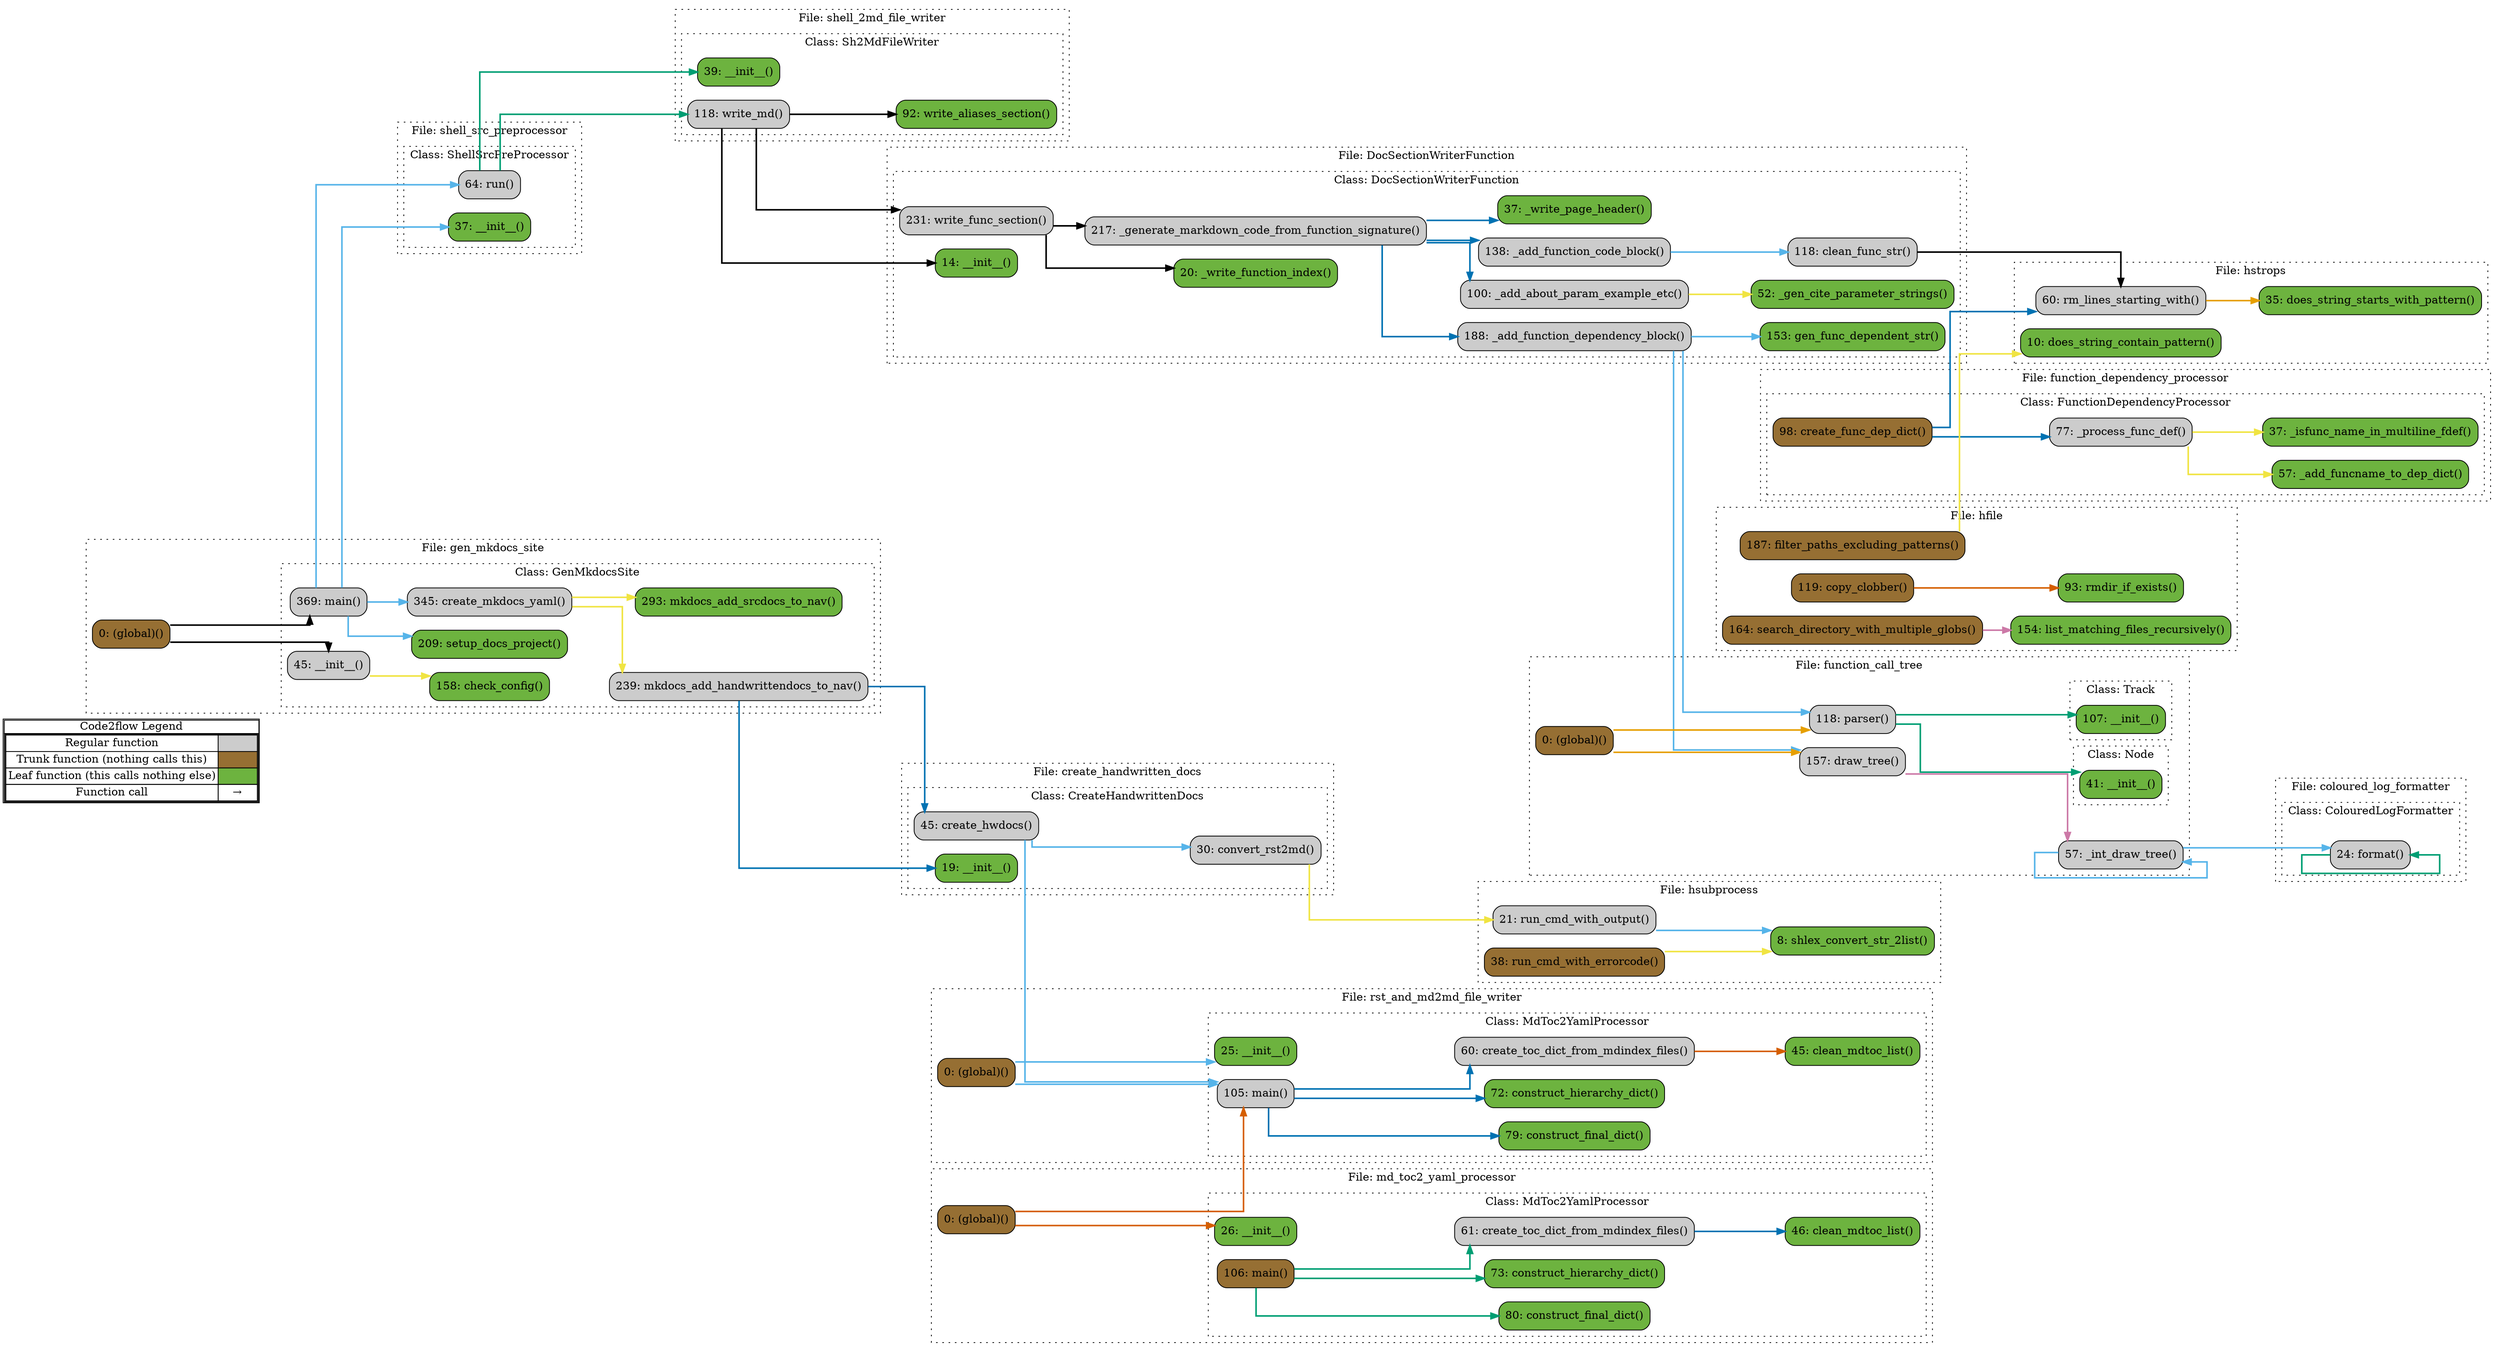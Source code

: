 digraph G {
concentrate=true;
splines="ortho";
rankdir="LR";
subgraph legend{
    rank = min;
    label = "legend";
    Legend [shape=none, margin=0, label = <
        <table cellspacing="0" cellpadding="0" border="1"><tr><td>Code2flow Legend</td></tr><tr><td>
        <table cellspacing="0">
        <tr><td>Regular function</td><td width="50px" bgcolor='#cccccc'></td></tr>
        <tr><td>Trunk function (nothing calls this)</td><td bgcolor='#966F33'></td></tr>
        <tr><td>Leaf function (this calls nothing else)</td><td bgcolor='#6db33f'></td></tr>
        <tr><td>Function call</td><td><font color='black'>&#8594;</font></td></tr>
        </table></td></tr></table>
        >];
}node_8eb8517d [label="14: __init__()" name="DocSectionWriterFunction::DocSectionWriterFunction.__init__" shape="rect" style="rounded,filled" fillcolor="#6db33f" ];
node_9582d9fc [label="100: _add_about_param_example_etc()" name="DocSectionWriterFunction::DocSectionWriterFunction._add_about_param_example_etc" shape="rect" style="rounded,filled" fillcolor="#cccccc" ];
node_2dd4241a [label="138: _add_function_code_block()" name="DocSectionWriterFunction::DocSectionWriterFunction._add_function_code_block" shape="rect" style="rounded,filled" fillcolor="#cccccc" ];
node_2f1a0d42 [label="188: _add_function_dependency_block()" name="DocSectionWriterFunction::DocSectionWriterFunction._add_function_dependency_block" shape="rect" style="rounded,filled" fillcolor="#cccccc" ];
node_980002c5 [label="52: _gen_cite_parameter_strings()" name="DocSectionWriterFunction::DocSectionWriterFunction._gen_cite_parameter_strings" shape="rect" style="rounded,filled" fillcolor="#6db33f" ];
node_5a457fbd [label="217: _generate_markdown_code_from_function_signature()" name="DocSectionWriterFunction::DocSectionWriterFunction._generate_markdown_code_from_function_signature" shape="rect" style="rounded,filled" fillcolor="#cccccc" ];
node_db2ac214 [label="20: _write_function_index()" name="DocSectionWriterFunction::DocSectionWriterFunction._write_function_index" shape="rect" style="rounded,filled" fillcolor="#6db33f" ];
node_176a33e3 [label="37: _write_page_header()" name="DocSectionWriterFunction::DocSectionWriterFunction._write_page_header" shape="rect" style="rounded,filled" fillcolor="#6db33f" ];
node_2e68e3b0 [label="118: clean_func_str()" name="DocSectionWriterFunction::DocSectionWriterFunction.clean_func_str" shape="rect" style="rounded,filled" fillcolor="#cccccc" ];
node_9ee0acca [label="153: gen_func_dependent_str()" name="DocSectionWriterFunction::DocSectionWriterFunction.gen_func_dependent_str" shape="rect" style="rounded,filled" fillcolor="#6db33f" ];
node_31b4ffd8 [label="231: write_func_section()" name="DocSectionWriterFunction::DocSectionWriterFunction.write_func_section" shape="rect" style="rounded,filled" fillcolor="#cccccc" ];
node_3c9fd59b [label="24: format()" name="coloured_log_formatter::ColouredLogFormatter.format" shape="rect" style="rounded,filled" fillcolor="#cccccc" ];
node_50583b22 [label="19: __init__()" name="create_handwritten_docs::CreateHandwrittenDocs.__init__" shape="rect" style="rounded,filled" fillcolor="#6db33f" ];
node_97ed3734 [label="30: convert_rst2md()" name="create_handwritten_docs::CreateHandwrittenDocs.convert_rst2md" shape="rect" style="rounded,filled" fillcolor="#cccccc" ];
node_977134a2 [label="45: create_hwdocs()" name="create_handwritten_docs::CreateHandwrittenDocs.create_hwdocs" shape="rect" style="rounded,filled" fillcolor="#cccccc" ];
node_9eee4ce9 [label="0: (global)()" name="function_call_tree::(global)" shape="rect" style="rounded,filled" fillcolor="#966F33" ];
node_32315557 [label="41: __init__()" name="function_call_tree::Node.__init__" shape="rect" style="rounded,filled" fillcolor="#6db33f" ];
node_35d0c5df [label="107: __init__()" name="function_call_tree::Track.__init__" shape="rect" style="rounded,filled" fillcolor="#6db33f" ];
node_ccc1c192 [label="57: _int_draw_tree()" name="function_call_tree::_int_draw_tree" shape="rect" style="rounded,filled" fillcolor="#cccccc" ];
node_d3fb7c17 [label="157: draw_tree()" name="function_call_tree::draw_tree" shape="rect" style="rounded,filled" fillcolor="#cccccc" ];
node_91adbb33 [label="118: parser()" name="function_call_tree::parser" shape="rect" style="rounded,filled" fillcolor="#cccccc" ];
node_205110c3 [label="57: _add_funcname_to_dep_dict()" name="function_dependency_processor::FunctionDependencyProcessor._add_funcname_to_dep_dict" shape="rect" style="rounded,filled" fillcolor="#6db33f" ];
node_1295ca93 [label="37: _isfunc_name_in_multiline_fdef()" name="function_dependency_processor::FunctionDependencyProcessor._isfunc_name_in_multiline_fdef" shape="rect" style="rounded,filled" fillcolor="#6db33f" ];
node_9ce0459c [label="77: _process_func_def()" name="function_dependency_processor::FunctionDependencyProcessor._process_func_def" shape="rect" style="rounded,filled" fillcolor="#cccccc" ];
node_fe2e47d5 [label="98: create_func_dep_dict()" name="function_dependency_processor::FunctionDependencyProcessor.create_func_dep_dict" shape="rect" style="rounded,filled" fillcolor="#966F33" ];
node_18c39b08 [label="0: (global)()" name="gen_mkdocs_site::(global)" shape="rect" style="rounded,filled" fillcolor="#966F33" ];
node_bae44ff4 [label="45: __init__()" name="gen_mkdocs_site::GenMkdocsSite.__init__" shape="rect" style="rounded,filled" fillcolor="#cccccc" ];
node_e7125f1c [label="158: check_config()" name="gen_mkdocs_site::GenMkdocsSite.check_config" shape="rect" style="rounded,filled" fillcolor="#6db33f" ];
node_d34a369c [label="345: create_mkdocs_yaml()" name="gen_mkdocs_site::GenMkdocsSite.create_mkdocs_yaml" shape="rect" style="rounded,filled" fillcolor="#cccccc" ];
node_32635f22 [label="369: main()" name="gen_mkdocs_site::GenMkdocsSite.main" shape="rect" style="rounded,filled" fillcolor="#cccccc" ];
node_e83872d5 [label="239: mkdocs_add_handwrittendocs_to_nav()" name="gen_mkdocs_site::GenMkdocsSite.mkdocs_add_handwrittendocs_to_nav" shape="rect" style="rounded,filled" fillcolor="#cccccc" ];
node_32a14ee7 [label="293: mkdocs_add_srcdocs_to_nav()" name="gen_mkdocs_site::GenMkdocsSite.mkdocs_add_srcdocs_to_nav" shape="rect" style="rounded,filled" fillcolor="#6db33f" ];
node_d0e7c72d [label="209: setup_docs_project()" name="gen_mkdocs_site::GenMkdocsSite.setup_docs_project" shape="rect" style="rounded,filled" fillcolor="#6db33f" ];
node_fc061ed6 [label="119: copy_clobber()" name="hfile::copy_clobber" shape="rect" style="rounded,filled" fillcolor="#966F33" ];
node_68ad9f0c [label="187: filter_paths_excluding_patterns()" name="hfile::filter_paths_excluding_patterns" shape="rect" style="rounded,filled" fillcolor="#966F33" ];
node_753d62e0 [label="154: list_matching_files_recursively()" name="hfile::list_matching_files_recursively" shape="rect" style="rounded,filled" fillcolor="#6db33f" ];
node_4421150f [label="93: rmdir_if_exists()" name="hfile::rmdir_if_exists" shape="rect" style="rounded,filled" fillcolor="#6db33f" ];
node_ebc247c7 [label="164: search_directory_with_multiple_globs()" name="hfile::search_directory_with_multiple_globs" shape="rect" style="rounded,filled" fillcolor="#966F33" ];
node_373011ab [label="10: does_string_contain_pattern()" name="hstrops::does_string_contain_pattern" shape="rect" style="rounded,filled" fillcolor="#6db33f" ];
node_24afefa3 [label="35: does_string_starts_with_pattern()" name="hstrops::does_string_starts_with_pattern" shape="rect" style="rounded,filled" fillcolor="#6db33f" ];
node_8ea6ec19 [label="60: rm_lines_starting_with()" name="hstrops::rm_lines_starting_with" shape="rect" style="rounded,filled" fillcolor="#cccccc" ];
node_4b53a994 [label="38: run_cmd_with_errorcode()" name="hsubprocess::run_cmd_with_errorcode" shape="rect" style="rounded,filled" fillcolor="#966F33" ];
node_b666ca0a [label="21: run_cmd_with_output()" name="hsubprocess::run_cmd_with_output" shape="rect" style="rounded,filled" fillcolor="#cccccc" ];
node_0ac72b93 [label="8: shlex_convert_str_2list()" name="hsubprocess::shlex_convert_str_2list" shape="rect" style="rounded,filled" fillcolor="#6db33f" ];
node_1df5044e [label="0: (global)()" name="md_toc2_yaml_processor::(global)" shape="rect" style="rounded,filled" fillcolor="#966F33" ];
node_6537e0fc [label="26: __init__()" name="md_toc2_yaml_processor::MdToc2YamlProcessor.__init__" shape="rect" style="rounded,filled" fillcolor="#6db33f" ];
node_b6b8edb8 [label="46: clean_mdtoc_list()" name="md_toc2_yaml_processor::MdToc2YamlProcessor.clean_mdtoc_list" shape="rect" style="rounded,filled" fillcolor="#6db33f" ];
node_69a3a4e1 [label="80: construct_final_dict()" name="md_toc2_yaml_processor::MdToc2YamlProcessor.construct_final_dict" shape="rect" style="rounded,filled" fillcolor="#6db33f" ];
node_7fd384a9 [label="73: construct_hierarchy_dict()" name="md_toc2_yaml_processor::MdToc2YamlProcessor.construct_hierarchy_dict" shape="rect" style="rounded,filled" fillcolor="#6db33f" ];
node_87ada38d [label="61: create_toc_dict_from_mdindex_files()" name="md_toc2_yaml_processor::MdToc2YamlProcessor.create_toc_dict_from_mdindex_files" shape="rect" style="rounded,filled" fillcolor="#cccccc" ];
node_c3050a4b [label="106: main()" name="md_toc2_yaml_processor::MdToc2YamlProcessor.main" shape="rect" style="rounded,filled" fillcolor="#966F33" ];
node_ecb8ae9a [label="0: (global)()" name="rst_and_md2md_file_writer::(global)" shape="rect" style="rounded,filled" fillcolor="#966F33" ];
node_9359b78a [label="25: __init__()" name="rst_and_md2md_file_writer::MdToc2YamlProcessor.__init__" shape="rect" style="rounded,filled" fillcolor="#6db33f" ];
node_b40ac9df [label="45: clean_mdtoc_list()" name="rst_and_md2md_file_writer::MdToc2YamlProcessor.clean_mdtoc_list" shape="rect" style="rounded,filled" fillcolor="#6db33f" ];
node_dce3714f [label="79: construct_final_dict()" name="rst_and_md2md_file_writer::MdToc2YamlProcessor.construct_final_dict" shape="rect" style="rounded,filled" fillcolor="#6db33f" ];
node_321a120e [label="72: construct_hierarchy_dict()" name="rst_and_md2md_file_writer::MdToc2YamlProcessor.construct_hierarchy_dict" shape="rect" style="rounded,filled" fillcolor="#6db33f" ];
node_08b990a6 [label="60: create_toc_dict_from_mdindex_files()" name="rst_and_md2md_file_writer::MdToc2YamlProcessor.create_toc_dict_from_mdindex_files" shape="rect" style="rounded,filled" fillcolor="#cccccc" ];
node_3507f14d [label="105: main()" name="rst_and_md2md_file_writer::MdToc2YamlProcessor.main" shape="rect" style="rounded,filled" fillcolor="#cccccc" ];
node_cd8d717e [label="39: __init__()" name="shell_2md_file_writer::Sh2MdFileWriter.__init__" shape="rect" style="rounded,filled" fillcolor="#6db33f" ];
node_f4133413 [label="92: write_aliases_section()" name="shell_2md_file_writer::Sh2MdFileWriter.write_aliases_section" shape="rect" style="rounded,filled" fillcolor="#6db33f" ];
node_e7a7e580 [label="118: write_md()" name="shell_2md_file_writer::Sh2MdFileWriter.write_md" shape="rect" style="rounded,filled" fillcolor="#cccccc" ];
node_3ce981e3 [label="37: __init__()" name="shell_src_preprocessor::ShellSrcPreProcessor.__init__" shape="rect" style="rounded,filled" fillcolor="#6db33f" ];
node_3fd27783 [label="64: run()" name="shell_src_preprocessor::ShellSrcPreProcessor.run" shape="rect" style="rounded,filled" fillcolor="#cccccc" ];
node_9582d9fc -> node_980002c5 [color="#F0E442" penwidth="2"];
node_2dd4241a -> node_2e68e3b0 [color="#56B4E9" penwidth="2"];
node_2f1a0d42 -> node_9ee0acca [color="#56B4E9" penwidth="2"];
node_2f1a0d42 -> node_d3fb7c17 [color="#56B4E9" penwidth="2"];
node_2f1a0d42 -> node_91adbb33 [color="#56B4E9" penwidth="2"];
node_5a457fbd -> node_9582d9fc [color="#0072B2" penwidth="2"];
node_5a457fbd -> node_2dd4241a [color="#0072B2" penwidth="2"];
node_5a457fbd -> node_2f1a0d42 [color="#0072B2" penwidth="2"];
node_5a457fbd -> node_176a33e3 [color="#0072B2" penwidth="2"];
node_2e68e3b0 -> node_8ea6ec19 [color="#000000" penwidth="2"];
node_31b4ffd8 -> node_5a457fbd [color="#000000" penwidth="2"];
node_31b4ffd8 -> node_db2ac214 [color="#000000" penwidth="2"];
node_3c9fd59b -> node_3c9fd59b [color="#009E73" penwidth="2"];
node_97ed3734 -> node_b666ca0a [color="#F0E442" penwidth="2"];
node_977134a2 -> node_97ed3734 [color="#56B4E9" penwidth="2"];
node_977134a2 -> node_3507f14d [color="#56B4E9" penwidth="2"];
node_9eee4ce9 -> node_d3fb7c17 [color="#E69F00" penwidth="2"];
node_9eee4ce9 -> node_91adbb33 [color="#E69F00" penwidth="2"];
node_ccc1c192 -> node_3c9fd59b [color="#56B4E9" penwidth="2"];
node_ccc1c192 -> node_3c9fd59b [color="#56B4E9" penwidth="2"];
node_ccc1c192 -> node_ccc1c192 [color="#56B4E9" penwidth="2"];
node_ccc1c192 -> node_ccc1c192 [color="#56B4E9" penwidth="2"];
node_d3fb7c17 -> node_ccc1c192 [color="#CC79A7" penwidth="2"];
node_d3fb7c17 -> node_ccc1c192 [color="#CC79A7" penwidth="2"];
node_91adbb33 -> node_32315557 [color="#009E73" penwidth="2"];
node_91adbb33 -> node_35d0c5df [color="#009E73" penwidth="2"];
node_9ce0459c -> node_205110c3 [color="#F0E442" penwidth="2"];
node_9ce0459c -> node_1295ca93 [color="#F0E442" penwidth="2"];
node_fe2e47d5 -> node_9ce0459c [color="#0072B2" penwidth="2"];
node_fe2e47d5 -> node_8ea6ec19 [color="#0072B2" penwidth="2"];
node_18c39b08 -> node_bae44ff4 [color="#000000" penwidth="2"];
node_18c39b08 -> node_32635f22 [color="#000000" penwidth="2"];
node_bae44ff4 -> node_e7125f1c [color="#F0E442" penwidth="2"];
node_d34a369c -> node_e83872d5 [color="#F0E442" penwidth="2"];
node_d34a369c -> node_32a14ee7 [color="#F0E442" penwidth="2"];
node_32635f22 -> node_d34a369c [color="#56B4E9" penwidth="2"];
node_32635f22 -> node_d0e7c72d [color="#56B4E9" penwidth="2"];
node_32635f22 -> node_3ce981e3 [color="#56B4E9" penwidth="2"];
node_32635f22 -> node_3fd27783 [color="#56B4E9" penwidth="2"];
node_e83872d5 -> node_50583b22 [color="#0072B2" penwidth="2"];
node_e83872d5 -> node_977134a2 [color="#0072B2" penwidth="2"];
node_fc061ed6 -> node_4421150f [color="#D55E00" penwidth="2"];
node_68ad9f0c -> node_373011ab [color="#F0E442" penwidth="2"];
node_ebc247c7 -> node_753d62e0 [color="#CC79A7" penwidth="2"];
node_8ea6ec19 -> node_24afefa3 [color="#E69F00" penwidth="2"];
node_4b53a994 -> node_0ac72b93 [color="#F0E442" penwidth="2"];
node_b666ca0a -> node_0ac72b93 [color="#56B4E9" penwidth="2"];
node_1df5044e -> node_6537e0fc [color="#D55E00" penwidth="2"];
node_1df5044e -> node_3507f14d [color="#D55E00" penwidth="2"];
node_87ada38d -> node_b6b8edb8 [color="#0072B2" penwidth="2"];
node_c3050a4b -> node_69a3a4e1 [color="#009E73" penwidth="2"];
node_c3050a4b -> node_7fd384a9 [color="#009E73" penwidth="2"];
node_c3050a4b -> node_87ada38d [color="#009E73" penwidth="2"];
node_ecb8ae9a -> node_9359b78a [color="#56B4E9" penwidth="2"];
node_ecb8ae9a -> node_3507f14d [color="#56B4E9" penwidth="2"];
node_08b990a6 -> node_b40ac9df [color="#D55E00" penwidth="2"];
node_3507f14d -> node_dce3714f [color="#0072B2" penwidth="2"];
node_3507f14d -> node_321a120e [color="#0072B2" penwidth="2"];
node_3507f14d -> node_08b990a6 [color="#0072B2" penwidth="2"];
node_e7a7e580 -> node_8eb8517d [color="#000000" penwidth="2"];
node_e7a7e580 -> node_31b4ffd8 [color="#000000" penwidth="2"];
node_e7a7e580 -> node_f4133413 [color="#000000" penwidth="2"];
node_3fd27783 -> node_cd8d717e [color="#009E73" penwidth="2"];
node_3fd27783 -> node_e7a7e580 [color="#009E73" penwidth="2"];
subgraph cluster_a394df52 {
    label="File: DocSectionWriterFunction";
    name="DocSectionWriterFunction";
    style="filled";
    graph[style=dotted];
    subgraph cluster_1cf7e866 {
        node_8eb8517d node_db2ac214 node_176a33e3 node_980002c5 node_9582d9fc node_2e68e3b0 node_2dd4241a node_9ee0acca node_2f1a0d42 node_5a457fbd node_31b4ffd8;
        label="Class: DocSectionWriterFunction";
        name="DocSectionWriterFunction";
        style="filled";
        graph[style=dotted];
    };
};
subgraph cluster_4f0ee80e {
    label="File: coloured_log_formatter";
    name="coloured_log_formatter";
    style="filled";
    graph[style=dotted];
    subgraph cluster_f8201641 {
        node_3c9fd59b;
        label="Class: ColouredLogFormatter";
        name="ColouredLogFormatter";
        style="filled";
        graph[style=dotted];
    };
};
subgraph cluster_097f2b1b {
    label="File: create_handwritten_docs";
    name="create_handwritten_docs";
    style="filled";
    graph[style=dotted];
    subgraph cluster_c4d584b7 {
        node_50583b22 node_97ed3734 node_977134a2;
        label="Class: CreateHandwrittenDocs";
        name="CreateHandwrittenDocs";
        style="filled";
        graph[style=dotted];
    };
};
subgraph cluster_7b0136e2 {
    node_ccc1c192 node_91adbb33 node_d3fb7c17 node_9eee4ce9;
    label="File: function_call_tree";
    name="function_call_tree";
    style="filled";
    graph[style=dotted];
    subgraph cluster_d1c33108 {
        node_32315557;
        label="Class: Node";
        name="Node";
        style="filled";
        graph[style=dotted];
    };
    subgraph cluster_e068e48c {
        node_35d0c5df;
        label="Class: Track";
        name="Track";
        style="filled";
        graph[style=dotted];
    };
};
subgraph cluster_4cd64e4a {
    label="File: function_dependency_processor";
    name="function_dependency_processor";
    style="filled";
    graph[style=dotted];
    subgraph cluster_84987760 {
        node_1295ca93 node_205110c3 node_9ce0459c node_fe2e47d5;
        label="Class: FunctionDependencyProcessor";
        name="FunctionDependencyProcessor";
        style="filled";
        graph[style=dotted];
    };
};
subgraph cluster_1310de1e {
    node_18c39b08;
    label="File: gen_mkdocs_site";
    name="gen_mkdocs_site";
    style="filled";
    graph[style=dotted];
    subgraph cluster_5fefc758 {
        node_bae44ff4 node_e7125f1c node_d0e7c72d node_e83872d5 node_32a14ee7 node_d34a369c node_32635f22;
        label="Class: GenMkdocsSite";
        name="GenMkdocsSite";
        style="filled";
        graph[style=dotted];
    };
};
subgraph cluster_637b9e54 {
    node_4421150f node_fc061ed6 node_753d62e0 node_ebc247c7 node_68ad9f0c;
    label="File: hfile";
    name="hfile";
    style="filled";
    graph[style=dotted];
};
subgraph cluster_021a2aa5 {
    node_373011ab node_24afefa3 node_8ea6ec19;
    label="File: hstrops";
    name="hstrops";
    style="filled";
    graph[style=dotted];
};
subgraph cluster_8cb2cfa5 {
    node_0ac72b93 node_b666ca0a node_4b53a994;
    label="File: hsubprocess";
    name="hsubprocess";
    style="filled";
    graph[style=dotted];
};
subgraph cluster_39b093ef {
    node_1df5044e;
    label="File: md_toc2_yaml_processor";
    name="md_toc2_yaml_processor";
    style="filled";
    graph[style=dotted];
    subgraph cluster_9ad0197c {
        node_6537e0fc node_b6b8edb8 node_87ada38d node_7fd384a9 node_69a3a4e1 node_c3050a4b;
        label="Class: MdToc2YamlProcessor";
        name="MdToc2YamlProcessor";
        style="filled";
        graph[style=dotted];
    };
};
subgraph cluster_4d20efb7 {
    node_ecb8ae9a;
    label="File: rst_and_md2md_file_writer";
    name="rst_and_md2md_file_writer";
    style="filled";
    graph[style=dotted];
    subgraph cluster_c00a0a85 {
        node_9359b78a node_b40ac9df node_08b990a6 node_321a120e node_dce3714f node_3507f14d;
        label="Class: MdToc2YamlProcessor";
        name="MdToc2YamlProcessor";
        style="filled";
        graph[style=dotted];
    };
};
subgraph cluster_dc26064b {
    label="File: shell_2md_file_writer";
    name="shell_2md_file_writer";
    style="filled";
    graph[style=dotted];
    subgraph cluster_706c6f2b {
        node_cd8d717e node_f4133413 node_e7a7e580;
        label="Class: Sh2MdFileWriter";
        name="Sh2MdFileWriter";
        style="filled";
        graph[style=dotted];
    };
};
subgraph cluster_91dbe707 {
    label="File: shell_src_preprocessor";
    name="shell_src_preprocessor";
    style="filled";
    graph[style=dotted];
    subgraph cluster_e1641027 {
        node_3ce981e3 node_3fd27783;
        label="Class: ShellSrcPreProcessor";
        name="ShellSrcPreProcessor";
        style="filled";
        graph[style=dotted];
    };
};
}
